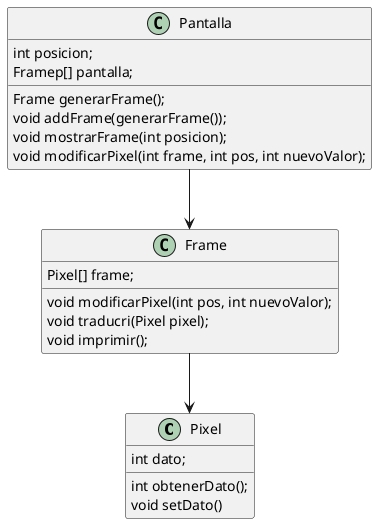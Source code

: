 @startuml

class Pixel{
  int dato;
  int obtenerDato();
  void setDato()
}

class Frame{
  Pixel[] frame;
  void modificarPixel(int pos, int nuevoValor);
  void traducri(Pixel pixel);
  void imprimir();
}

class Pantalla{
  int posicion;
  Framep[] pantalla;
  Frame generarFrame();
  void addFrame(generarFrame());
  void mostrarFrame(int posicion);
  void modificarPixel(int frame, int pos, int nuevoValor);
}

Frame --> Pixel
Pantalla --> Frame
@enduml